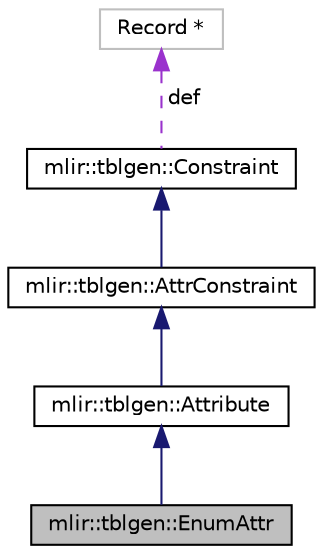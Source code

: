 digraph "mlir::tblgen::EnumAttr"
{
  bgcolor="transparent";
  edge [fontname="Helvetica",fontsize="10",labelfontname="Helvetica",labelfontsize="10"];
  node [fontname="Helvetica",fontsize="10",shape=record];
  Node4 [label="mlir::tblgen::EnumAttr",height=0.2,width=0.4,color="black", fillcolor="grey75", style="filled", fontcolor="black"];
  Node5 -> Node4 [dir="back",color="midnightblue",fontsize="10",style="solid",fontname="Helvetica"];
  Node5 [label="mlir::tblgen::Attribute",height=0.2,width=0.4,color="black",URL="$classmlir_1_1tblgen_1_1Attribute.html"];
  Node6 -> Node5 [dir="back",color="midnightblue",fontsize="10",style="solid",fontname="Helvetica"];
  Node6 [label="mlir::tblgen::AttrConstraint",height=0.2,width=0.4,color="black",URL="$classmlir_1_1tblgen_1_1AttrConstraint.html"];
  Node7 -> Node6 [dir="back",color="midnightblue",fontsize="10",style="solid",fontname="Helvetica"];
  Node7 [label="mlir::tblgen::Constraint",height=0.2,width=0.4,color="black",URL="$classmlir_1_1tblgen_1_1Constraint.html"];
  Node8 -> Node7 [dir="back",color="darkorchid3",fontsize="10",style="dashed",label=" def" ,fontname="Helvetica"];
  Node8 [label="Record *",height=0.2,width=0.4,color="grey75"];
}
